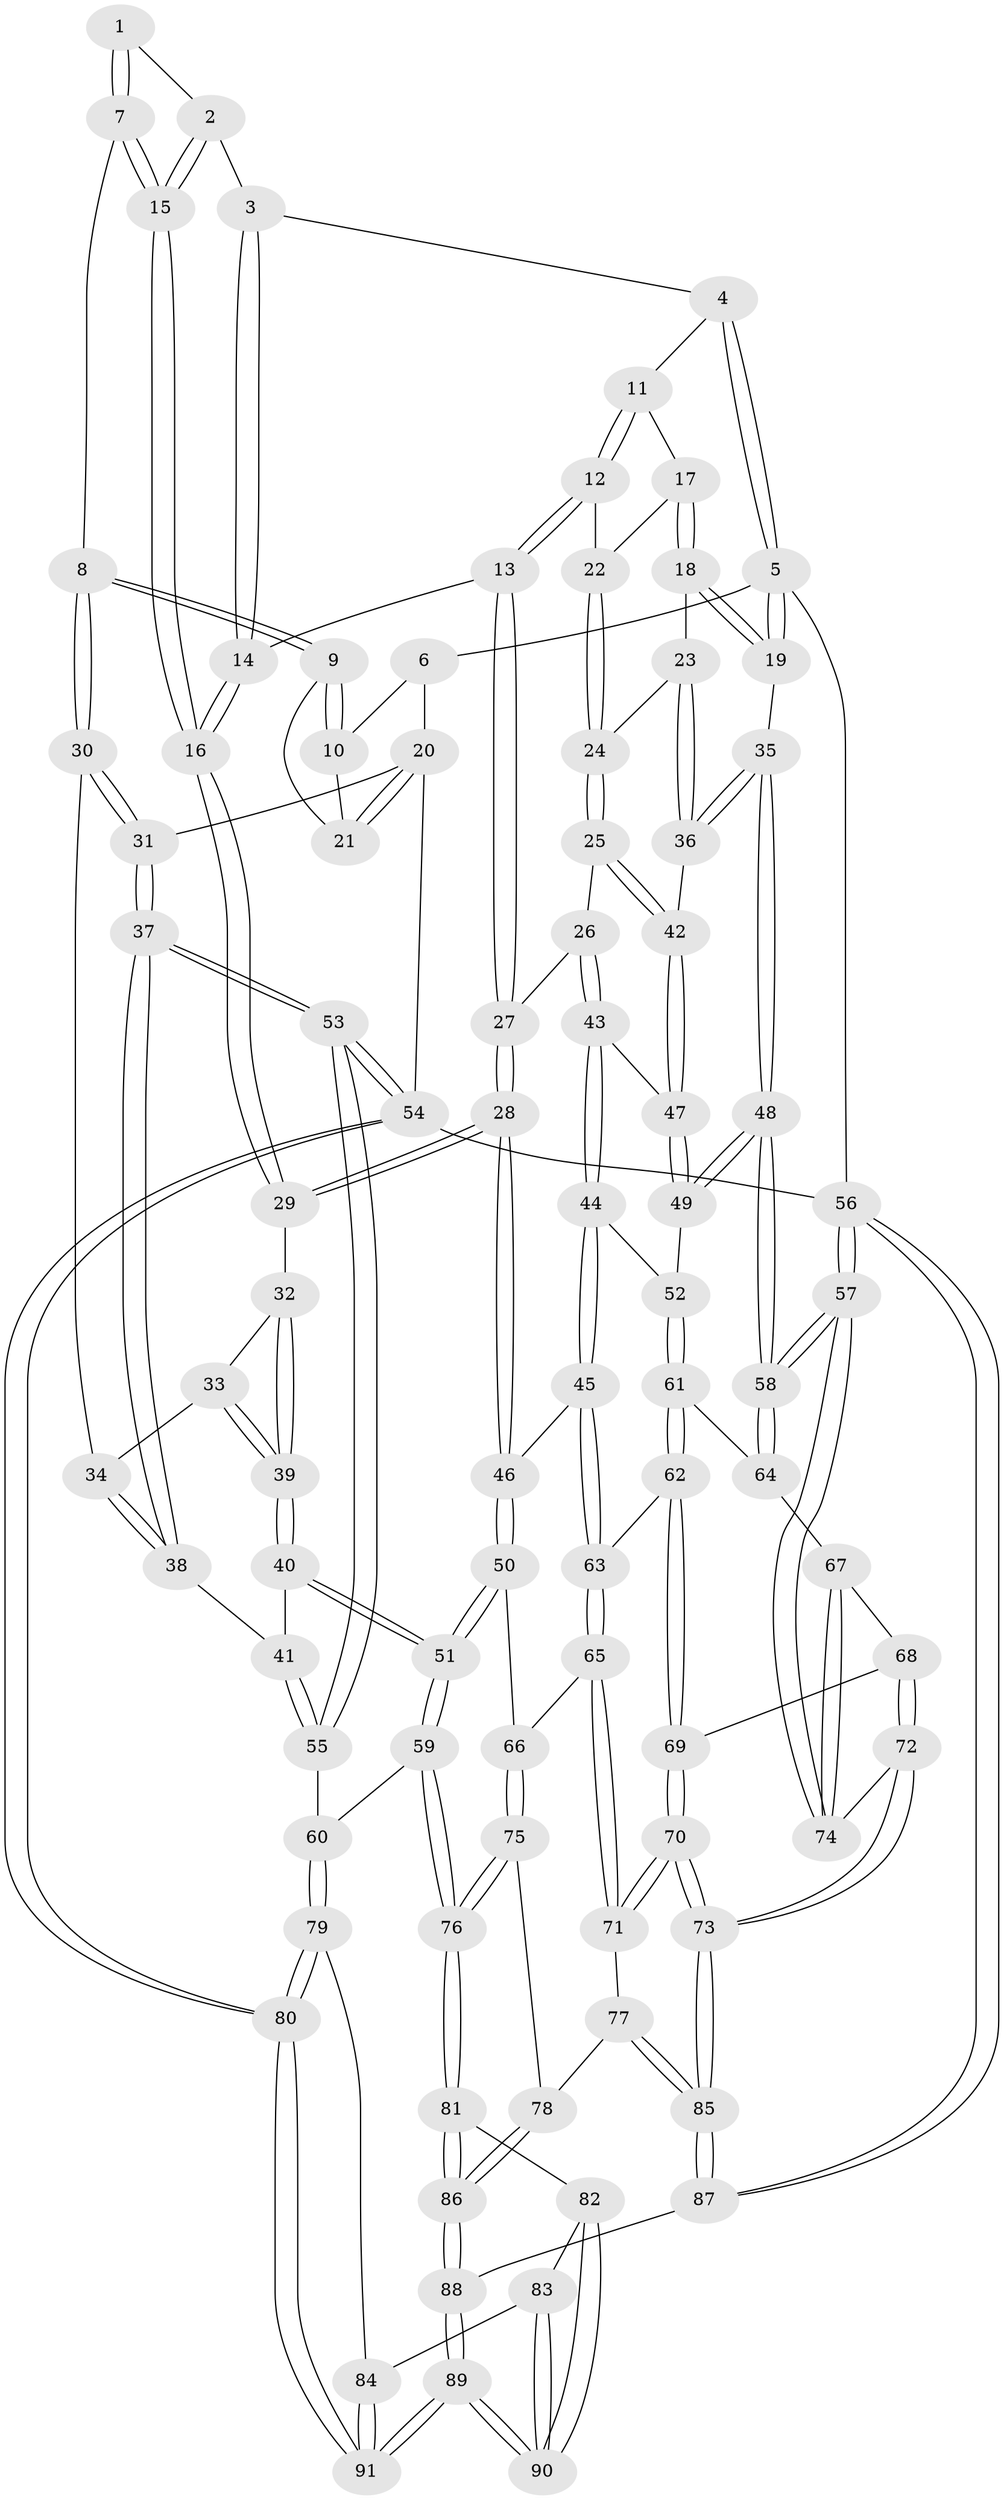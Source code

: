 // Generated by graph-tools (version 1.1) at 2025/38/03/09/25 02:38:53]
// undirected, 91 vertices, 224 edges
graph export_dot {
graph [start="1"]
  node [color=gray90,style=filled];
  1 [pos="+0.21503515796203063+0"];
  2 [pos="+0.4279117698689141+0"];
  3 [pos="+0.6740363911987617+0"];
  4 [pos="+0.7680439979043335+0"];
  5 [pos="+1+0"];
  6 [pos="+0.14231271676744067+0"];
  7 [pos="+0.2579258249947419+0.17444119270698727"];
  8 [pos="+0.18719567558248917+0.18181101837735583"];
  9 [pos="+0.16838449207294587+0.16125189653343466"];
  10 [pos="+0.12652703110111102+0"];
  11 [pos="+0.7975323058919671+0"];
  12 [pos="+0.7073815721695729+0.14529089635846748"];
  13 [pos="+0.7061776758321399+0.14561369168227128"];
  14 [pos="+0.6335490152341177+0.09190706333654289"];
  15 [pos="+0.3886906500445338+0.16638118338479502"];
  16 [pos="+0.44195316123236816+0.22103958091818246"];
  17 [pos="+0.8427469932799958+0.10250147424412757"];
  18 [pos="+0.9582407153255231+0.17431548732752614"];
  19 [pos="+1+0.09453363537003207"];
  20 [pos="+0+0.1300867493341966"];
  21 [pos="+0+0.1195672671096564"];
  22 [pos="+0.7810201415314717+0.14320113607993223"];
  23 [pos="+0.8628165847267352+0.293288815868107"];
  24 [pos="+0.8026134822212485+0.3251329980238248"];
  25 [pos="+0.7927327933907762+0.3342076771649288"];
  26 [pos="+0.7920122066385151+0.3346590431807423"];
  27 [pos="+0.6784000339607821+0.29033275094042743"];
  28 [pos="+0.486467306174011+0.31773308323171173"];
  29 [pos="+0.47733156575547486+0.3085316672086359"];
  30 [pos="+0.18048754002833908+0.19668221245686351"];
  31 [pos="+0+0.3157761935898051"];
  32 [pos="+0.3505027359883433+0.377755578483963"];
  33 [pos="+0.1729186954023844+0.30930708509505345"];
  34 [pos="+0.15487577260530053+0.2841275784598978"];
  35 [pos="+1+0.388193828040912"];
  36 [pos="+1+0.3893608650459979"];
  37 [pos="+0+0.40977918111414263"];
  38 [pos="+0.007391470511968219+0.4120622367699634"];
  39 [pos="+0.2474994630492774+0.4591633921533265"];
  40 [pos="+0.2238261311328284+0.5283100870673694"];
  41 [pos="+0.13779733306334566+0.5213305333261427"];
  42 [pos="+0.9433300629650704+0.42701646012587124"];
  43 [pos="+0.7844460535583867+0.4180388849780623"];
  44 [pos="+0.7444649007290925+0.510070126276051"];
  45 [pos="+0.5867531254200467+0.5586544859830219"];
  46 [pos="+0.5267134806208726+0.5214853183524497"];
  47 [pos="+0.918142977704277+0.474736112428512"];
  48 [pos="+1+0.5246546418585719"];
  49 [pos="+0.9320149572491065+0.5318111344238716"];
  50 [pos="+0.32053865080756205+0.6478000247620298"];
  51 [pos="+0.3205238224350986+0.6478032200471638"];
  52 [pos="+0.857410919600644+0.6077249729463612"];
  53 [pos="+0+0.7188520726866233"];
  54 [pos="+0+1"];
  55 [pos="+0.0026090282777150413+0.7295206950470078"];
  56 [pos="+1+1"];
  57 [pos="+1+0.9034394095526386"];
  58 [pos="+1+0.6264227037285455"];
  59 [pos="+0.3190867458764166+0.6502691151112151"];
  60 [pos="+0.06015830195901072+0.7578015656730532"];
  61 [pos="+0.8612997979649273+0.6299816688181695"];
  62 [pos="+0.763470514582659+0.7117298106977431"];
  63 [pos="+0.6155525733736158+0.664804249045703"];
  64 [pos="+0.886659392086897+0.6533876136991863"];
  65 [pos="+0.5935982843461304+0.7442545315854034"];
  66 [pos="+0.4639896245170037+0.7587683893303336"];
  67 [pos="+0.9147534599558733+0.7411374723306614"];
  68 [pos="+0.779194140578608+0.7541481352655844"];
  69 [pos="+0.7656418094764944+0.7272239654949803"];
  70 [pos="+0.6575172910842235+0.8501238451556155"];
  71 [pos="+0.6002151383931617+0.7751120519659447"];
  72 [pos="+0.8332437874433412+0.8844345625179311"];
  73 [pos="+0.7249091483015295+1"];
  74 [pos="+0.9496520351048244+0.8332125394849675"];
  75 [pos="+0.4574745948222478+0.8196774784248883"];
  76 [pos="+0.307749235267712+0.8386966859039419"];
  77 [pos="+0.5087488154118325+0.8598797605892339"];
  78 [pos="+0.48222952197418406+0.8622009402783711"];
  79 [pos="+0.10105584294920665+0.8266716983866293"];
  80 [pos="+0+1"];
  81 [pos="+0.30476468822548725+0.8485865426859961"];
  82 [pos="+0.2839916300450543+0.8625125462028811"];
  83 [pos="+0.19306476067338815+0.8834848155032192"];
  84 [pos="+0.16135947934621733+0.8838690150660414"];
  85 [pos="+0.7012789955360595+1"];
  86 [pos="+0.4202265694942521+0.9475880522290626"];
  87 [pos="+0.6864315098720987+1"];
  88 [pos="+0.4918770170013018+1"];
  89 [pos="+0.30433057887573656+1"];
  90 [pos="+0.2888489949298434+1"];
  91 [pos="+0+1"];
  1 -- 2;
  1 -- 7;
  1 -- 7;
  2 -- 3;
  2 -- 15;
  2 -- 15;
  3 -- 4;
  3 -- 14;
  3 -- 14;
  4 -- 5;
  4 -- 5;
  4 -- 11;
  5 -- 6;
  5 -- 19;
  5 -- 19;
  5 -- 56;
  6 -- 10;
  6 -- 20;
  7 -- 8;
  7 -- 15;
  7 -- 15;
  8 -- 9;
  8 -- 9;
  8 -- 30;
  8 -- 30;
  9 -- 10;
  9 -- 10;
  9 -- 21;
  10 -- 21;
  11 -- 12;
  11 -- 12;
  11 -- 17;
  12 -- 13;
  12 -- 13;
  12 -- 22;
  13 -- 14;
  13 -- 27;
  13 -- 27;
  14 -- 16;
  14 -- 16;
  15 -- 16;
  15 -- 16;
  16 -- 29;
  16 -- 29;
  17 -- 18;
  17 -- 18;
  17 -- 22;
  18 -- 19;
  18 -- 19;
  18 -- 23;
  19 -- 35;
  20 -- 21;
  20 -- 21;
  20 -- 31;
  20 -- 54;
  22 -- 24;
  22 -- 24;
  23 -- 24;
  23 -- 36;
  23 -- 36;
  24 -- 25;
  24 -- 25;
  25 -- 26;
  25 -- 42;
  25 -- 42;
  26 -- 27;
  26 -- 43;
  26 -- 43;
  27 -- 28;
  27 -- 28;
  28 -- 29;
  28 -- 29;
  28 -- 46;
  28 -- 46;
  29 -- 32;
  30 -- 31;
  30 -- 31;
  30 -- 34;
  31 -- 37;
  31 -- 37;
  32 -- 33;
  32 -- 39;
  32 -- 39;
  33 -- 34;
  33 -- 39;
  33 -- 39;
  34 -- 38;
  34 -- 38;
  35 -- 36;
  35 -- 36;
  35 -- 48;
  35 -- 48;
  36 -- 42;
  37 -- 38;
  37 -- 38;
  37 -- 53;
  37 -- 53;
  38 -- 41;
  39 -- 40;
  39 -- 40;
  40 -- 41;
  40 -- 51;
  40 -- 51;
  41 -- 55;
  41 -- 55;
  42 -- 47;
  42 -- 47;
  43 -- 44;
  43 -- 44;
  43 -- 47;
  44 -- 45;
  44 -- 45;
  44 -- 52;
  45 -- 46;
  45 -- 63;
  45 -- 63;
  46 -- 50;
  46 -- 50;
  47 -- 49;
  47 -- 49;
  48 -- 49;
  48 -- 49;
  48 -- 58;
  48 -- 58;
  49 -- 52;
  50 -- 51;
  50 -- 51;
  50 -- 66;
  51 -- 59;
  51 -- 59;
  52 -- 61;
  52 -- 61;
  53 -- 54;
  53 -- 54;
  53 -- 55;
  53 -- 55;
  54 -- 80;
  54 -- 80;
  54 -- 56;
  55 -- 60;
  56 -- 57;
  56 -- 57;
  56 -- 87;
  56 -- 87;
  57 -- 58;
  57 -- 58;
  57 -- 74;
  57 -- 74;
  58 -- 64;
  58 -- 64;
  59 -- 60;
  59 -- 76;
  59 -- 76;
  60 -- 79;
  60 -- 79;
  61 -- 62;
  61 -- 62;
  61 -- 64;
  62 -- 63;
  62 -- 69;
  62 -- 69;
  63 -- 65;
  63 -- 65;
  64 -- 67;
  65 -- 66;
  65 -- 71;
  65 -- 71;
  66 -- 75;
  66 -- 75;
  67 -- 68;
  67 -- 74;
  67 -- 74;
  68 -- 69;
  68 -- 72;
  68 -- 72;
  69 -- 70;
  69 -- 70;
  70 -- 71;
  70 -- 71;
  70 -- 73;
  70 -- 73;
  71 -- 77;
  72 -- 73;
  72 -- 73;
  72 -- 74;
  73 -- 85;
  73 -- 85;
  75 -- 76;
  75 -- 76;
  75 -- 78;
  76 -- 81;
  76 -- 81;
  77 -- 78;
  77 -- 85;
  77 -- 85;
  78 -- 86;
  78 -- 86;
  79 -- 80;
  79 -- 80;
  79 -- 84;
  80 -- 91;
  80 -- 91;
  81 -- 82;
  81 -- 86;
  81 -- 86;
  82 -- 83;
  82 -- 90;
  82 -- 90;
  83 -- 84;
  83 -- 90;
  83 -- 90;
  84 -- 91;
  84 -- 91;
  85 -- 87;
  85 -- 87;
  86 -- 88;
  86 -- 88;
  87 -- 88;
  88 -- 89;
  88 -- 89;
  89 -- 90;
  89 -- 90;
  89 -- 91;
  89 -- 91;
}
